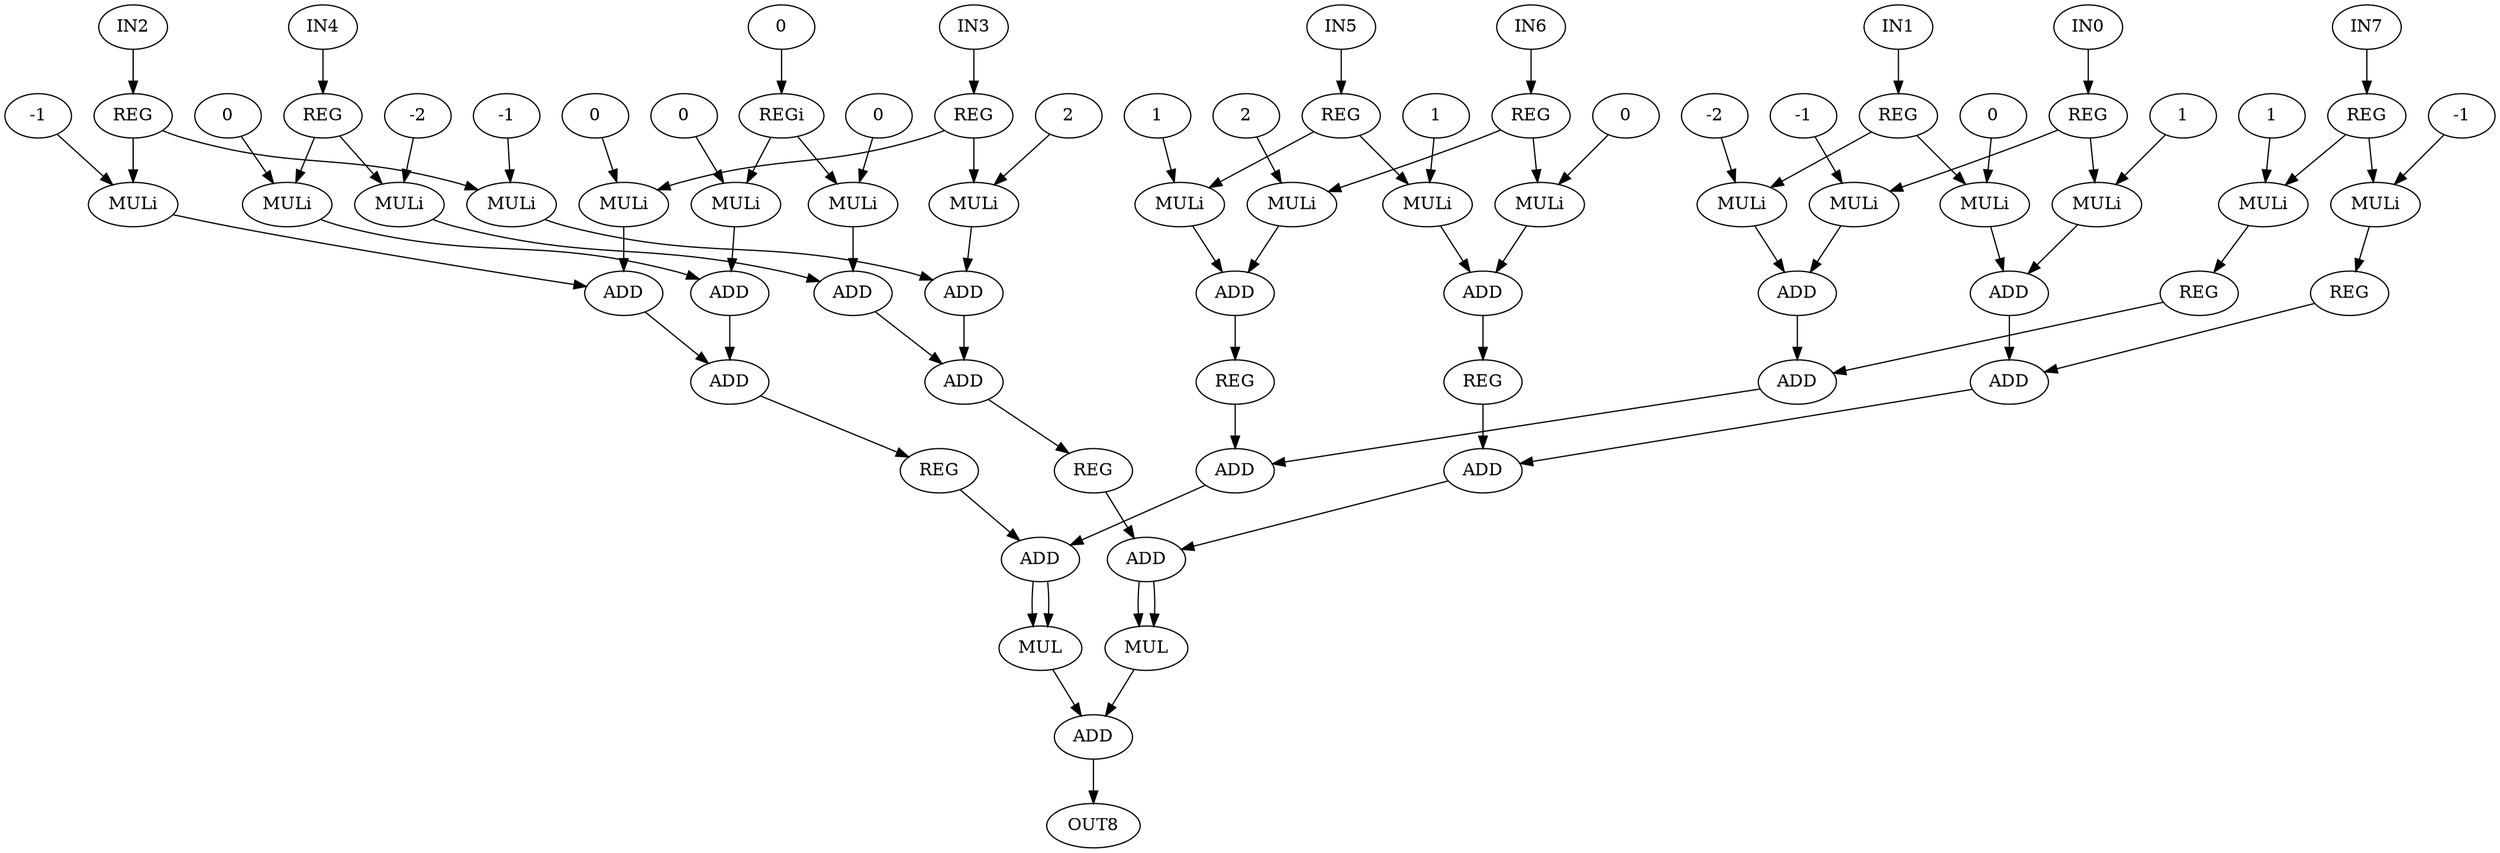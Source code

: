 digraph sobel_filter{
 0 [ label = IN0 ]
 1 [ label = IN1 ]
 2 [ label = IN2 ]
 3 [ label = IN3 ]
 4 [ label = IN4 ]
 5 [ label = IN5 ]
 6 [ label = IN6 ]
 7 [ label = IN7 ]
 8 [ label = OUT8 ]
 9 [ label = REG]
 10 [ label = REG]
 11 [ label = REG]
 12 [ label = REG]
 13 [ label = REGi, VALUE = 0]
 "13.0"[ label = 0 ]
 14 [ label = REG]
 15 [ label = REG]
 16 [ label = REG]
 17 [ label = REG]
 18 [ label = MULi, VALUE = -1]
 "18.-1"[ label = -1 ]
 19 [ label = MULi, VALUE = -2]
 "19.-2"[ label = -2 ]
 20 [ label = MULi, VALUE = -1]
 "20.-1"[ label = -1 ]
 21 [ label = MULi, VALUE = 0]
 "21.0"[ label = 0 ]
 22 [ label = MULi, VALUE = 0]
 "22.0"[ label = 0 ]
 23 [ label = MULi, VALUE = 0]
 "23.0"[ label = 0 ]
 24 [ label = MULi, VALUE = 1]
 "24.1"[ label = 1 ]
 25 [ label = MULi, VALUE = 2]
 "25.2"[ label = 2 ]
 26 [ label = MULi, VALUE = 1]
 "26.1"[ label = 1 ]
 27 [ label = REG]
 28 [ label = ADD]
 29 [ label = ADD]
 30 [ label = ADD]
 31 [ label = ADD]
 32 [ label = REG]
 33 [ label = ADD]
 34 [ label = ADD]
 35 [ label = REG]
 36 [ label = ADD]
 37 [ label = ADD]
 38 [ label = MULi, VALUE = 1]
 "38.1"[ label = 1 ]
 39 [ label = MULi, VALUE = 0]
 "39.0"[ label = 0 ]
 40 [ label = MULi, VALUE = -1]
 "40.-1"[ label = -1 ]
 41 [ label = MULi, VALUE = 2]
 "41.2"[ label = 2 ]
 42 [ label = MULi, VALUE = 0]
 "42.0"[ label = 0 ]
 43 [ label = MULi, VALUE = -2]
 "43.-2"[ label = -2 ]
 44 [ label = MULi, VALUE = 1]
 "44.1"[ label = 1 ]
 45 [ label = MULi, VALUE = 0]
 "45.0"[ label = 0 ]
 46 [ label = MULi, VALUE = -1]
 "46.-1"[ label = -1 ]
 47 [ label = REG]
 48 [ label = ADD]
 49 [ label = ADD]
 50 [ label = ADD]
 51 [ label = ADD]
 52 [ label = REG]
 53 [ label = ADD]
 54 [ label = ADD]
 55 [ label = REG]
 56 [ label = ADD]
 57 [ label = ADD]
 58 [ label = MUL]
 59 [ label = MUL]
 60 [ label = ADD]
 0 -> 9
 1 -> 10
 2 -> 11
 3 -> 12
 4 -> 14
 5 -> 15
 6 -> 16
 7 -> 17
 9 -> 18
 9 -> 38
 10 -> 19
 10 -> 39
 11 -> 20
 11 -> 40
 12 -> 21
 12 -> 41
 "13.0" -> 13
 13 -> 22
 13 -> 42
 14 -> 23
 14 -> 43
 15 -> 24
 15 -> 44
 16 -> 25
 16 -> 45
 17 -> 26
 17 -> 46
 "18.-1" -> 18
 18 -> 28
 "19.-2" -> 19
 19 -> 28
 "20.-1" -> 20
 20 -> 29
 "21.0" -> 21
 21 -> 29
 "22.0" -> 22
 22 -> 30
 "23.0" -> 23
 23 -> 30
 "24.1" -> 24
 24 -> 31
 "25.2" -> 25
 25 -> 31
 "26.1" -> 26
 26 -> 27
 27 -> 33
 28 -> 33
 29 -> 34
 30 -> 34
 31 -> 32
 32 -> 36
 33 -> 36
 34 -> 35
 35 -> 37
 36 -> 37
 37 -> 58
 37 -> 58
 "38.1" -> 38
 38 -> 48
 "39.0" -> 39
 39 -> 48
 "40.-1" -> 40
 40 -> 49
 "41.2" -> 41
 41 -> 49
 "42.0" -> 42
 42 -> 50
 "43.-2" -> 43
 43 -> 50
 "44.1" -> 44
 44 -> 51
 "45.0" -> 45
 45 -> 51
 "46.-1" -> 46
 46 -> 47
 47 -> 53
 48 -> 53
 49 -> 54
 50 -> 54
 51 -> 52
 52 -> 56
 53 -> 56
 54 -> 55
 55 -> 57
 56 -> 57
 57 -> 59
 57 -> 59
 58 -> 60
 59 -> 60
 60 -> 8
}
